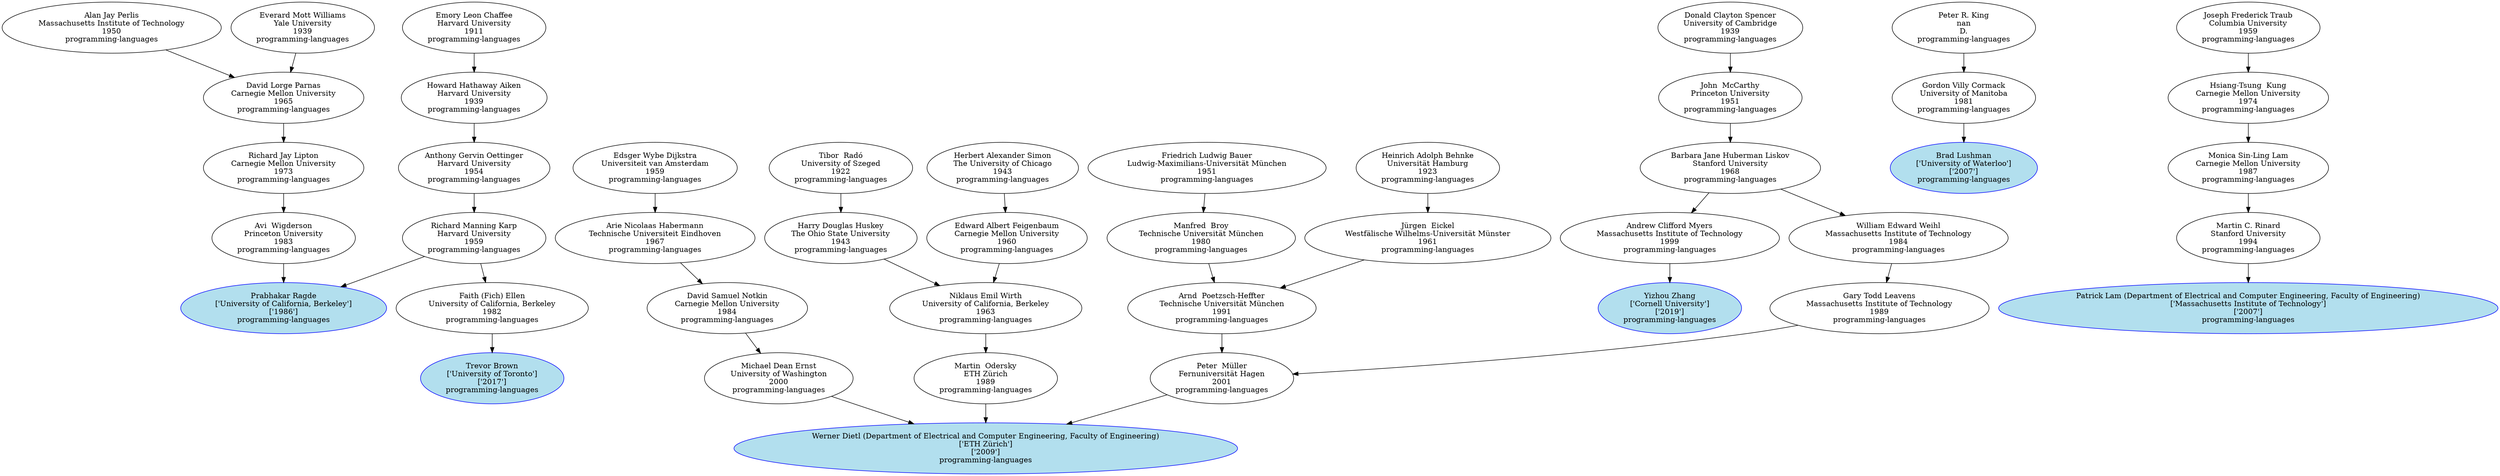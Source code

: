 digraph "Academic Genealogy for programming-languages" {
	252543 [label="Trevor Brown
['University of Toronto']
['2017']
programming-languages" color=blue fillcolor=lightblue2 style=filled]
	66895 [label="Prabhakar Ragde
['University of California, Berkeley']
['1986']
programming-languages" color=blue fillcolor=lightblue2 style=filled]
	273183 [label="Yizhou Zhang
['Cornell University']
['2019']
programming-languages" color=blue fillcolor=lightblue2 style=filled]
	111760 [label="Brad Lushman
['University of Waterloo']
['2007']
programming-languages" color=blue fillcolor=lightblue2 style=filled]
	142874 [label="Werner Dietl (Department of Electrical and Computer Engineering, Faculty of Engineering)
['ETH Zürich']
['2009']
programming-languages" color=blue fillcolor=lightblue2 style=filled]
	103216 [label="Patrick Lam (Department of Electrical and Computer Engineering, Faculty of Engineering)
['Massachusetts Institute of Technology']
['2007']
programming-languages" color=blue fillcolor=lightblue2 style=filled]
	67145 [label="Faith (Fich) Ellen
University of California, Berkeley
1982
programming-languages"]
	82100 [label="Avi  Wigderson
Princeton University
1983
programming-languages"]
	25275 [label="Richard Manning Karp
Harvard University
1959
programming-languages"]
	61959 [label="Andrew Clifford Myers
Massachusetts Institute of Technology
1999
programming-languages"]
	66818 [label="Gordon Villy Cormack
University of Manitoba
1981
programming-languages"]
	97971 [label="Peter  Müller
Fernuniversität Hagen
2001
programming-languages"]
	71839 [label="Michael Dean Ernst
University of Washington
2000
programming-languages"]
	142873 [label="Martin  Odersky
ETH Zürich
1989
programming-languages"]
	71513 [label="Martin C. Rinard
Stanford University
1994
programming-languages"]
	69524 [label="Richard Jay Lipton
Carnegie Mellon University
1973
programming-languages"]
	13305 [label="Anthony Gervin Oettinger
Harvard University
1954
programming-languages"]
	61932 [label="Barbara Jane Huberman Liskov
Stanford University
1968
programming-languages"]
	80823 [label="Peter R. King
nan
D.
programming-languages"]
	97956 [label="Arnd  Poetzsch-Heffter
Technische Universität München
1991
programming-languages"]
	93863 [label="Gary Todd Leavens
Massachusetts Institute of Technology
1989
programming-languages"]
	50230 [label="David Samuel Notkin
Carnegie Mellon University
1984
programming-languages"]
	61847 [label="Niklaus Emil Wirth
University of California, Berkeley
1963
programming-languages"]
	50307 [label="Monica Sin-Ling Lam
Carnegie Mellon University
1987
programming-languages"]
	86340 [label="David Lorge Parnas
Carnegie Mellon University
1965
programming-languages"]
	18953 [label="Howard Hathaway Aiken
Harvard University
1939
programming-languages"]
	22145 [label="John  McCarthy
Princeton University
1951
programming-languages"]
	22779 [label="Manfred  Broy
Technische Universität München
1980
programming-languages"]
	21194 [label="Jürgen  Eickel
Westfälische Wilhelms-Universität Münster
1961
programming-languages"]
	67447 [label="William Edward Weihl
Massachusetts Institute of Technology
1984
programming-languages"]
	50067 [label="Arie Nicolaas Habermann
Technische Universiteit Eindhoven
1967
programming-languages"]
	10185 [label="Harry Douglas Huskey
The Ohio State University
1943
programming-languages"]
	61956 [label="Edward Albert Feigenbaum
Carnegie Mellon University
1960
programming-languages"]
	47159 [label="Hsiang-Tsung  Kung
Carnegie Mellon University
1974
programming-languages"]
	13112 [label="Alan Jay Perlis
Massachusetts Institute of Technology
1950
programming-languages"]
	90571 [label="Everard Mott Williams
Yale University
1939
programming-languages"]
	25248 [label="Emory Leon Chaffee
Harvard University
1911
programming-languages"]
	10290 [label="Donald Clayton Spencer
University of Cambridge
1939
programming-languages"]
	21232 [label="Friedrich Ludwig Bauer
Ludwig-Maximilians-Universität München
1951
programming-languages"]
	15253 [label="Heinrich Adolph Behnke
Universität Hamburg
1923
programming-languages"]
	45747 [label="Edsger Wybe Dijkstra
Universiteit van Amsterdam
1959
programming-languages"]
	10323 [label="Tibor  Radó
University of Szeged
1922
programming-languages"]
	87903 [label="Herbert Alexander Simon
The University of Chicago
1943
programming-languages"]
	18492 [label="Joseph Frederick Traub
Columbia University
1959
programming-languages"]
	67145 -> 252543
	82100 -> 66895
	25275 -> 66895
	61959 -> 273183
	66818 -> 111760
	97971 -> 142874
	71839 -> 142874
	142873 -> 142874
	71513 -> 103216
	25275 -> 67145
	69524 -> 82100
	13305 -> 25275
	61932 -> 61959
	80823 -> 66818
	97956 -> 97971
	93863 -> 97971
	50230 -> 71839
	61847 -> 142873
	50307 -> 71513
	86340 -> 69524
	18953 -> 13305
	22145 -> 61932
	22779 -> 97956
	21194 -> 97956
	67447 -> 93863
	50067 -> 50230
	10185 -> 61847
	61956 -> 61847
	47159 -> 50307
	13112 -> 86340
	90571 -> 86340
	25248 -> 18953
	10290 -> 22145
	21232 -> 22779
	15253 -> 21194
	61932 -> 67447
	45747 -> 50067
	10323 -> 10185
	87903 -> 61956
	18492 -> 47159
}
